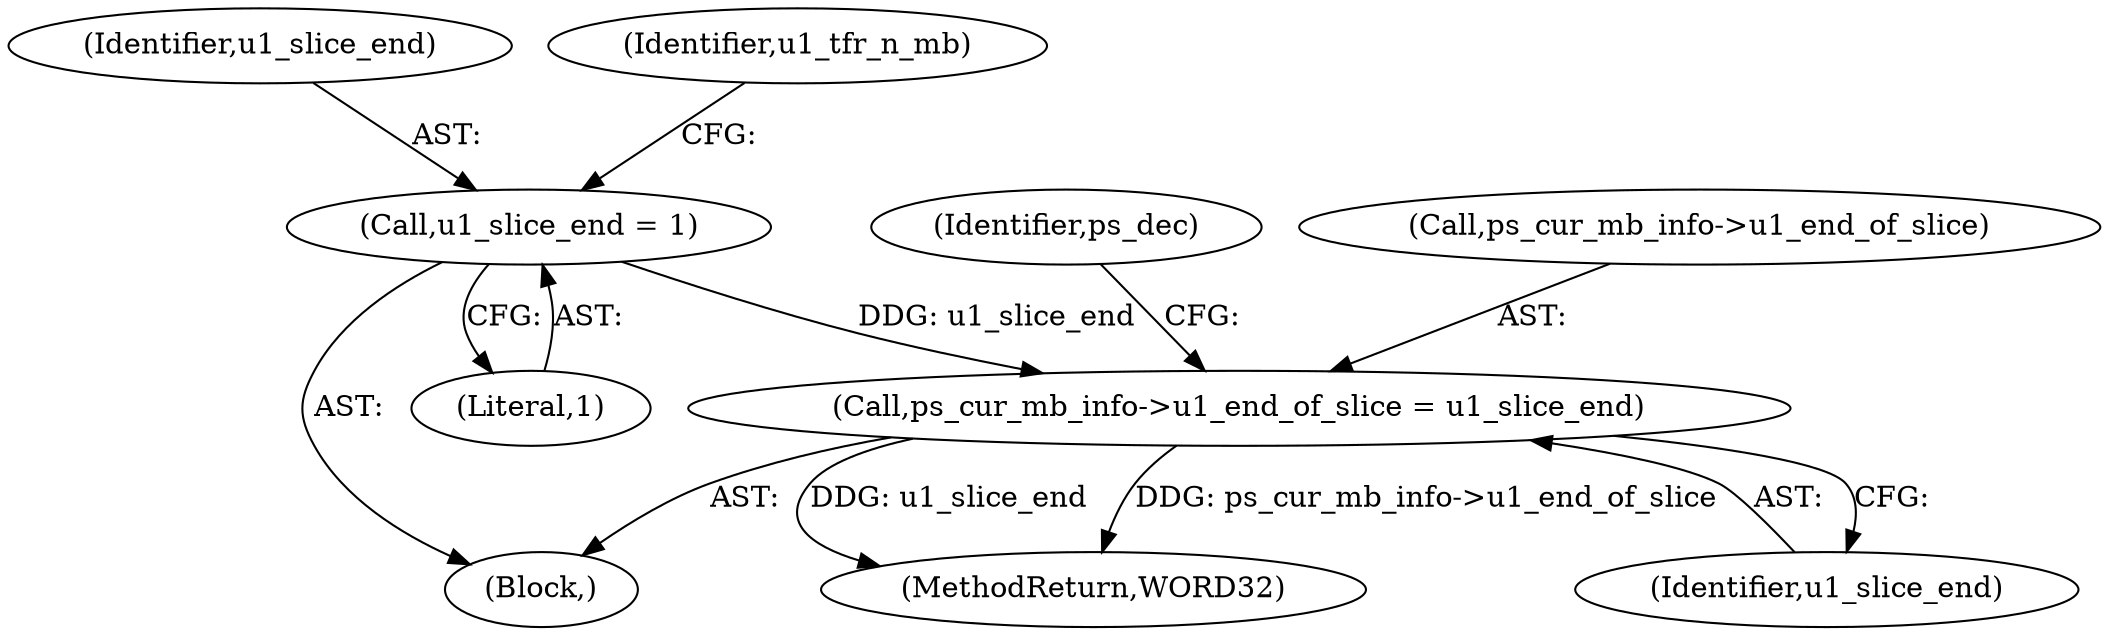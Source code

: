 digraph "0_Android_0b23c81c3dd9ec38f7e6806a3955fed1925541a0_1@pointer" {
"1000697" [label="(Call,ps_cur_mb_info->u1_end_of_slice = u1_slice_end)"];
"1000691" [label="(Call,u1_slice_end = 1)"];
"1000693" [label="(Literal,1)"];
"1000701" [label="(Identifier,u1_slice_end)"];
"1000691" [label="(Call,u1_slice_end = 1)"];
"1000692" [label="(Identifier,u1_slice_end)"];
"1000695" [label="(Identifier,u1_tfr_n_mb)"];
"1001427" [label="(MethodReturn,WORD32)"];
"1000630" [label="(Block,)"];
"1000697" [label="(Call,ps_cur_mb_info->u1_end_of_slice = u1_slice_end)"];
"1000704" [label="(Identifier,ps_dec)"];
"1000698" [label="(Call,ps_cur_mb_info->u1_end_of_slice)"];
"1000697" -> "1000630"  [label="AST: "];
"1000697" -> "1000701"  [label="CFG: "];
"1000698" -> "1000697"  [label="AST: "];
"1000701" -> "1000697"  [label="AST: "];
"1000704" -> "1000697"  [label="CFG: "];
"1000697" -> "1001427"  [label="DDG: u1_slice_end"];
"1000697" -> "1001427"  [label="DDG: ps_cur_mb_info->u1_end_of_slice"];
"1000691" -> "1000697"  [label="DDG: u1_slice_end"];
"1000691" -> "1000630"  [label="AST: "];
"1000691" -> "1000693"  [label="CFG: "];
"1000692" -> "1000691"  [label="AST: "];
"1000693" -> "1000691"  [label="AST: "];
"1000695" -> "1000691"  [label="CFG: "];
}
